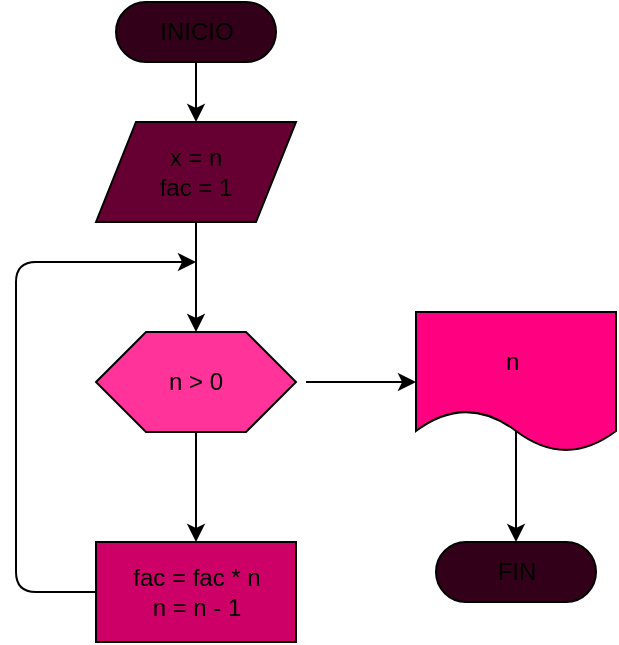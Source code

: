 <mxfile>
    <diagram id="ekcQr_7tXUFwMPI6W06x" name="Página-1">
        <mxGraphModel dx="804" dy="470" grid="1" gridSize="10" guides="1" tooltips="1" connect="1" arrows="1" fold="1" page="1" pageScale="1" pageWidth="827" pageHeight="1169" background="none" math="0" shadow="0">
            <root>
                <mxCell id="0"/>
                <mxCell id="1" parent="0"/>
                <mxCell id="40" value="" style="edgeStyle=none;html=1;" parent="1" source="38" target="39" edge="1">
                    <mxGeometry relative="1" as="geometry"/>
                </mxCell>
                <mxCell id="38" value="INICIO" style="html=1;dashed=0;whitespace=wrap;shape=mxgraph.dfd.start;fillColor=#33001A;" parent="1" vertex="1">
                    <mxGeometry x="120" y="80" width="80" height="30" as="geometry"/>
                </mxCell>
                <mxCell id="45" value="" style="edgeStyle=none;html=1;entryX=0.5;entryY=0;entryDx=0;entryDy=0;" parent="1" source="39" target="50" edge="1">
                    <mxGeometry relative="1" as="geometry">
                        <mxPoint x="160" y="230" as="targetPoint"/>
                    </mxGeometry>
                </mxCell>
                <mxCell id="39" value="x = n&lt;br&gt;fac = 1" style="shape=parallelogram;perimeter=parallelogramPerimeter;whiteSpace=wrap;html=1;dashed=0;fillColor=#660033;" parent="1" vertex="1">
                    <mxGeometry x="110" y="140" width="100" height="50" as="geometry"/>
                </mxCell>
                <mxCell id="46" value="" style="edgeStyle=none;html=1;exitX=0.5;exitY=1;exitDx=0;exitDy=0;" parent="1" source="50" target="42" edge="1">
                    <mxGeometry relative="1" as="geometry">
                        <mxPoint x="160" y="310" as="sourcePoint"/>
                    </mxGeometry>
                </mxCell>
                <mxCell id="47" value="" style="edgeStyle=none;html=1;" parent="1" target="43" edge="1">
                    <mxGeometry relative="1" as="geometry">
                        <mxPoint x="215" y="270" as="sourcePoint"/>
                    </mxGeometry>
                </mxCell>
                <mxCell id="49" style="edgeStyle=none;html=1;exitX=0;exitY=0.5;exitDx=0;exitDy=0;" parent="1" source="42" edge="1">
                    <mxGeometry relative="1" as="geometry">
                        <mxPoint x="160" y="210" as="targetPoint"/>
                        <Array as="points">
                            <mxPoint x="70" y="375"/>
                            <mxPoint x="70" y="260"/>
                            <mxPoint x="70" y="210"/>
                        </Array>
                    </mxGeometry>
                </mxCell>
                <mxCell id="42" value="fac = fac * n&lt;br&gt;n = n - 1" style="html=1;dashed=0;whitespace=wrap;fillColor=#CC0066;" parent="1" vertex="1">
                    <mxGeometry x="110" y="350" width="100" height="50" as="geometry"/>
                </mxCell>
                <mxCell id="48" value="" style="edgeStyle=none;html=1;exitX=0.5;exitY=0;exitDx=0;exitDy=0;" parent="1" source="43" target="44" edge="1">
                    <mxGeometry relative="1" as="geometry"/>
                </mxCell>
                <mxCell id="43" value="n&amp;nbsp;" style="shape=document;whiteSpace=wrap;html=1;boundedLbl=1;dashed=0;flipH=1;fillColor=#FF0080;" parent="1" vertex="1">
                    <mxGeometry x="270" y="235" width="100" height="70" as="geometry"/>
                </mxCell>
                <mxCell id="44" value="FIN" style="html=1;dashed=0;whitespace=wrap;shape=mxgraph.dfd.start;fillColor=#33001A;" parent="1" vertex="1">
                    <mxGeometry x="280" y="350" width="80" height="30" as="geometry"/>
                </mxCell>
                <mxCell id="50" value="n &amp;gt; 0" style="shape=hexagon;perimeter=hexagonPerimeter2;whiteSpace=wrap;html=1;size=0.25;fillColor=#FF3399;" parent="1" vertex="1">
                    <mxGeometry x="110" y="245" width="100" height="50" as="geometry"/>
                </mxCell>
            </root>
        </mxGraphModel>
    </diagram>
</mxfile>